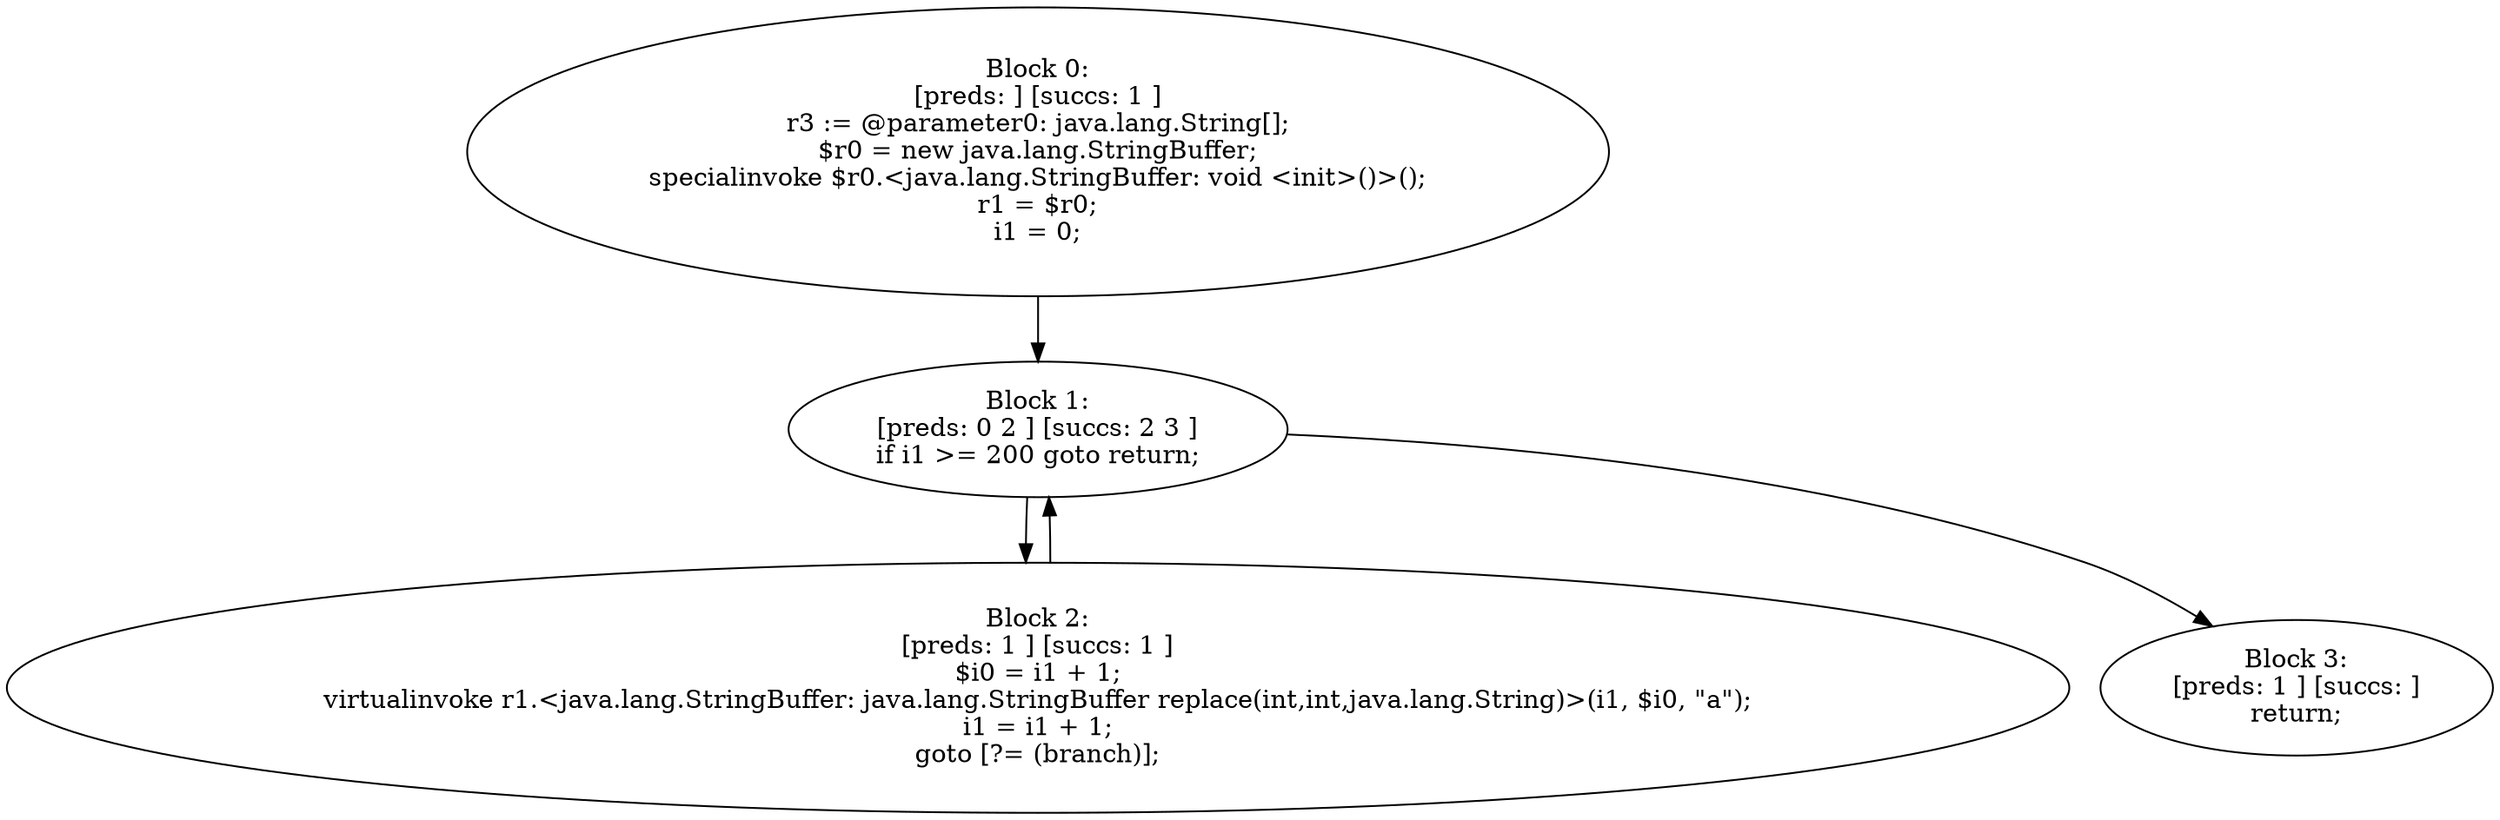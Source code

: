 digraph "unitGraph" {
    "Block 0:
[preds: ] [succs: 1 ]
r3 := @parameter0: java.lang.String[];
$r0 = new java.lang.StringBuffer;
specialinvoke $r0.<java.lang.StringBuffer: void <init>()>();
r1 = $r0;
i1 = 0;
"
    "Block 1:
[preds: 0 2 ] [succs: 2 3 ]
if i1 >= 200 goto return;
"
    "Block 2:
[preds: 1 ] [succs: 1 ]
$i0 = i1 + 1;
virtualinvoke r1.<java.lang.StringBuffer: java.lang.StringBuffer replace(int,int,java.lang.String)>(i1, $i0, \"a\");
i1 = i1 + 1;
goto [?= (branch)];
"
    "Block 3:
[preds: 1 ] [succs: ]
return;
"
    "Block 0:
[preds: ] [succs: 1 ]
r3 := @parameter0: java.lang.String[];
$r0 = new java.lang.StringBuffer;
specialinvoke $r0.<java.lang.StringBuffer: void <init>()>();
r1 = $r0;
i1 = 0;
"->"Block 1:
[preds: 0 2 ] [succs: 2 3 ]
if i1 >= 200 goto return;
";
    "Block 1:
[preds: 0 2 ] [succs: 2 3 ]
if i1 >= 200 goto return;
"->"Block 2:
[preds: 1 ] [succs: 1 ]
$i0 = i1 + 1;
virtualinvoke r1.<java.lang.StringBuffer: java.lang.StringBuffer replace(int,int,java.lang.String)>(i1, $i0, \"a\");
i1 = i1 + 1;
goto [?= (branch)];
";
    "Block 1:
[preds: 0 2 ] [succs: 2 3 ]
if i1 >= 200 goto return;
"->"Block 3:
[preds: 1 ] [succs: ]
return;
";
    "Block 2:
[preds: 1 ] [succs: 1 ]
$i0 = i1 + 1;
virtualinvoke r1.<java.lang.StringBuffer: java.lang.StringBuffer replace(int,int,java.lang.String)>(i1, $i0, \"a\");
i1 = i1 + 1;
goto [?= (branch)];
"->"Block 1:
[preds: 0 2 ] [succs: 2 3 ]
if i1 >= 200 goto return;
";
}
